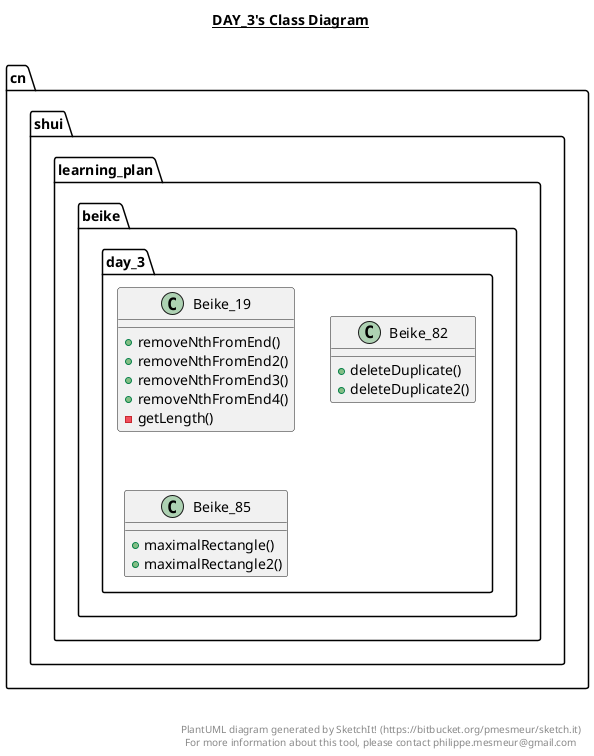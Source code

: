 @startuml

title __DAY_3's Class Diagram__\n

  namespace cn.shui.learning_plan.beike.day_3 {
    class cn.shui.learning_plan.beike.day_3.Beike_19 {
        + removeNthFromEnd()
        + removeNthFromEnd2()
        + removeNthFromEnd3()
        + removeNthFromEnd4()
        - getLength()
    }
  }
  

  namespace cn.shui.learning_plan.beike.day_3 {
    class cn.shui.learning_plan.beike.day_3.Beike_82 {
        + deleteDuplicate()
        + deleteDuplicate2()
    }
  }
  

  namespace cn.shui.learning_plan.beike.day_3 {
    class cn.shui.learning_plan.beike.day_3.Beike_85 {
        + maximalRectangle()
        + maximalRectangle2()
    }
  }
  



right footer


PlantUML diagram generated by SketchIt! (https://bitbucket.org/pmesmeur/sketch.it)
For more information about this tool, please contact philippe.mesmeur@gmail.com
endfooter

@enduml
